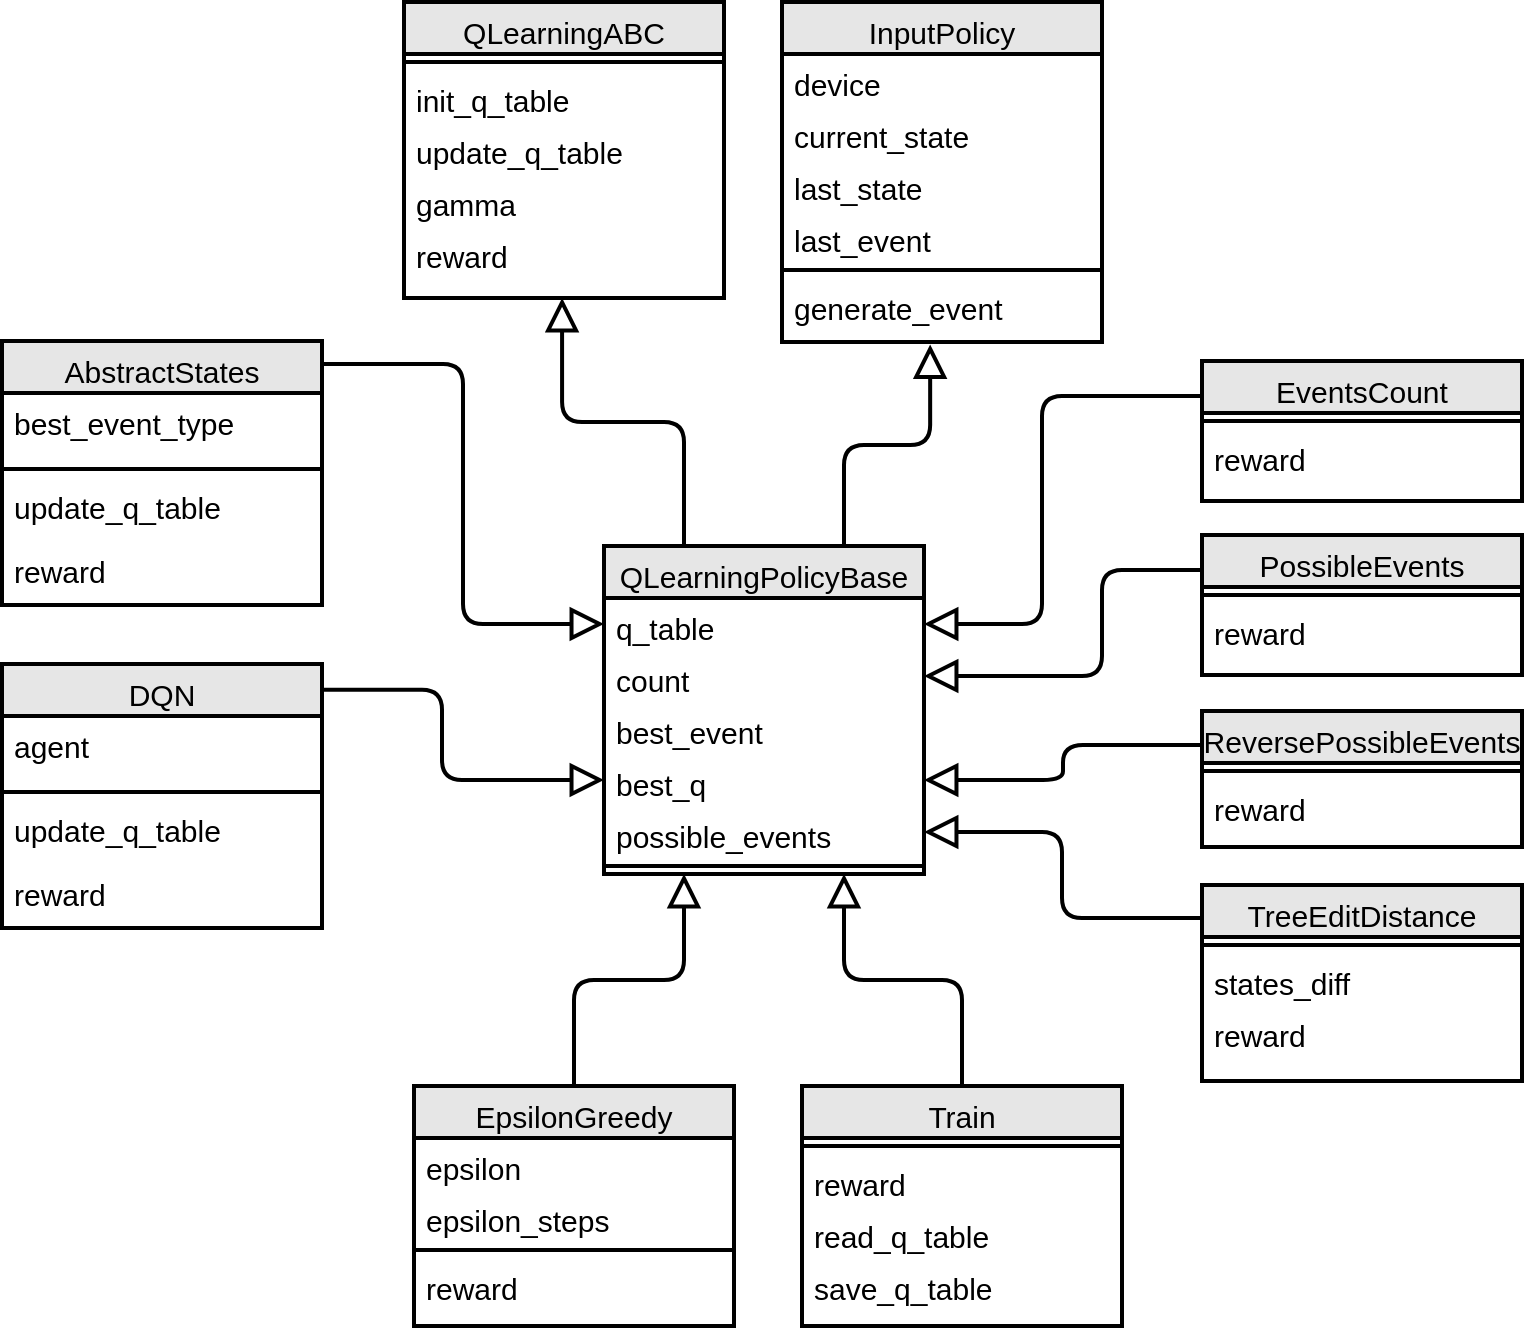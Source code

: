 <mxfile version="14.6.6" type="device"><diagram id="C5RBs43oDa-KdzZeNtuy" name="Page-1"><mxGraphModel dx="1422" dy="693" grid="1" gridSize="10" guides="1" tooltips="1" connect="1" arrows="1" fold="1" page="1" pageScale="1" pageWidth="827" pageHeight="1169" math="0" shadow="0"><root><mxCell id="WIyWlLk6GJQsqaUBKTNV-0"/><mxCell id="WIyWlLk6GJQsqaUBKTNV-1" parent="WIyWlLk6GJQsqaUBKTNV-0"/><mxCell id="zkfFHV4jXpPFQw0GAbJ--0" value="QLearningABC" style="swimlane;fontStyle=0;align=center;verticalAlign=top;childLayout=stackLayout;horizontal=1;startSize=26;horizontalStack=0;resizeParent=1;resizeLast=0;collapsible=1;marginBottom=0;rounded=0;shadow=0;strokeWidth=2;labelBackgroundColor=none;fillColor=#E6E6E6;fontSize=15;" parent="WIyWlLk6GJQsqaUBKTNV-1" vertex="1"><mxGeometry x="231" y="88" width="160" height="148" as="geometry"><mxRectangle x="230" y="140" width="160" height="26" as="alternateBounds"/></mxGeometry></mxCell><mxCell id="3G_6IJvK9NX1mlHWYGX2-11" value="" style="line;html=1;strokeWidth=2;align=left;verticalAlign=top;spacingTop=-1;spacingLeft=3;spacingRight=3;rotatable=0;labelPosition=right;points=[];portConstraint=eastwest;fontSize=15;fontStyle=0" vertex="1" parent="zkfFHV4jXpPFQw0GAbJ--0"><mxGeometry y="26" width="160" height="8" as="geometry"/></mxCell><mxCell id="z4CJ_8FZePn1y0avGQWK-139" value="init_q_table" style="text;align=left;verticalAlign=top;spacingLeft=4;spacingRight=4;overflow=hidden;rotatable=0;points=[[0,0.5],[1,0.5]];portConstraint=eastwest;strokeWidth=2;fontSize=15;fontStyle=0" parent="zkfFHV4jXpPFQw0GAbJ--0" vertex="1"><mxGeometry y="34" width="160" height="26" as="geometry"/></mxCell><mxCell id="z4CJ_8FZePn1y0avGQWK-140" value="update_q_table" style="text;align=left;verticalAlign=top;spacingLeft=4;spacingRight=4;overflow=hidden;rotatable=0;points=[[0,0.5],[1,0.5]];portConstraint=eastwest;strokeWidth=2;fontSize=15;fontStyle=0" parent="zkfFHV4jXpPFQw0GAbJ--0" vertex="1"><mxGeometry y="60" width="160" height="26" as="geometry"/></mxCell><mxCell id="z4CJ_8FZePn1y0avGQWK-141" value="gamma" style="text;align=left;verticalAlign=top;spacingLeft=4;spacingRight=4;overflow=hidden;rotatable=0;points=[[0,0.5],[1,0.5]];portConstraint=eastwest;strokeWidth=2;fontSize=15;fontStyle=0" parent="zkfFHV4jXpPFQw0GAbJ--0" vertex="1"><mxGeometry y="86" width="160" height="26" as="geometry"/></mxCell><mxCell id="z4CJ_8FZePn1y0avGQWK-142" value="reward" style="text;align=left;verticalAlign=top;spacingLeft=4;spacingRight=4;overflow=hidden;rotatable=0;points=[[0,0.5],[1,0.5]];portConstraint=eastwest;strokeWidth=2;fontSize=15;fontStyle=0" parent="zkfFHV4jXpPFQw0GAbJ--0" vertex="1"><mxGeometry y="112" width="160" height="36" as="geometry"/></mxCell><mxCell id="z4CJ_8FZePn1y0avGQWK-57" value="InputPolicy" style="swimlane;fontStyle=0;align=center;verticalAlign=top;childLayout=stackLayout;horizontal=1;startSize=26;horizontalStack=0;resizeParent=1;resizeLast=0;collapsible=1;marginBottom=0;rounded=0;shadow=0;strokeWidth=2;labelBackgroundColor=none;fillColor=#E6E6E6;fontSize=15;" parent="WIyWlLk6GJQsqaUBKTNV-1" vertex="1"><mxGeometry x="420" y="88" width="160" height="170" as="geometry"><mxRectangle x="230" y="140" width="160" height="26" as="alternateBounds"/></mxGeometry></mxCell><mxCell id="z4CJ_8FZePn1y0avGQWK-144" value="device" style="text;align=left;verticalAlign=top;spacingLeft=4;spacingRight=4;overflow=hidden;rotatable=0;points=[[0,0.5],[1,0.5]];portConstraint=eastwest;strokeWidth=2;fontSize=15;fontStyle=0" parent="z4CJ_8FZePn1y0avGQWK-57" vertex="1"><mxGeometry y="26" width="160" height="26" as="geometry"/></mxCell><mxCell id="z4CJ_8FZePn1y0avGQWK-58" value="current_state" style="text;align=left;verticalAlign=top;spacingLeft=4;spacingRight=4;overflow=hidden;rotatable=0;points=[[0,0.5],[1,0.5]];portConstraint=eastwest;strokeWidth=2;fontSize=15;fontStyle=0" parent="z4CJ_8FZePn1y0avGQWK-57" vertex="1"><mxGeometry y="52" width="160" height="26" as="geometry"/></mxCell><mxCell id="z4CJ_8FZePn1y0avGQWK-59" value="last_state" style="text;align=left;verticalAlign=top;spacingLeft=4;spacingRight=4;overflow=hidden;rotatable=0;points=[[0,0.5],[1,0.5]];portConstraint=eastwest;rounded=0;shadow=0;html=0;strokeWidth=2;fontSize=15;fontStyle=0" parent="z4CJ_8FZePn1y0avGQWK-57" vertex="1"><mxGeometry y="78" width="160" height="26" as="geometry"/></mxCell><mxCell id="z4CJ_8FZePn1y0avGQWK-60" value="last_event" style="text;align=left;verticalAlign=top;spacingLeft=4;spacingRight=4;overflow=hidden;rotatable=0;points=[[0,0.5],[1,0.5]];portConstraint=eastwest;rounded=0;shadow=0;html=0;strokeWidth=2;fontSize=15;fontStyle=0" parent="z4CJ_8FZePn1y0avGQWK-57" vertex="1"><mxGeometry y="104" width="160" height="26" as="geometry"/></mxCell><mxCell id="z4CJ_8FZePn1y0avGQWK-61" value="" style="line;html=1;strokeWidth=2;align=left;verticalAlign=top;spacingTop=-1;spacingLeft=3;spacingRight=3;rotatable=0;labelPosition=right;points=[];portConstraint=eastwest;fontSize=15;fontStyle=0" parent="z4CJ_8FZePn1y0avGQWK-57" vertex="1"><mxGeometry y="130" width="160" height="8" as="geometry"/></mxCell><mxCell id="z4CJ_8FZePn1y0avGQWK-62" value="generate_event" style="text;align=left;verticalAlign=top;spacingLeft=4;spacingRight=4;overflow=hidden;rotatable=0;points=[[0,0.5],[1,0.5]];portConstraint=eastwest;strokeWidth=2;fontSize=15;fontStyle=0" parent="z4CJ_8FZePn1y0avGQWK-57" vertex="1"><mxGeometry y="138" width="160" height="32" as="geometry"/></mxCell><mxCell id="z4CJ_8FZePn1y0avGQWK-63" value="QLearningPolicyBase" style="swimlane;fontStyle=0;align=center;verticalAlign=top;childLayout=stackLayout;horizontal=1;startSize=26;horizontalStack=0;resizeParent=1;resizeLast=0;collapsible=1;marginBottom=0;rounded=0;shadow=0;strokeWidth=2;labelBackgroundColor=none;fillColor=#E6E6E6;fontSize=15;" parent="WIyWlLk6GJQsqaUBKTNV-1" vertex="1"><mxGeometry x="331" y="360" width="160" height="164" as="geometry"><mxRectangle x="230" y="140" width="160" height="26" as="alternateBounds"/></mxGeometry></mxCell><mxCell id="z4CJ_8FZePn1y0avGQWK-64" value="q_table" style="text;align=left;verticalAlign=top;spacingLeft=4;spacingRight=4;overflow=hidden;rotatable=0;points=[[0,0.5],[1,0.5]];portConstraint=eastwest;strokeWidth=2;fontSize=15;fontStyle=0" parent="z4CJ_8FZePn1y0avGQWK-63" vertex="1"><mxGeometry y="26" width="160" height="26" as="geometry"/></mxCell><mxCell id="z4CJ_8FZePn1y0avGQWK-65" value="count" style="text;align=left;verticalAlign=top;spacingLeft=4;spacingRight=4;overflow=hidden;rotatable=0;points=[[0,0.5],[1,0.5]];portConstraint=eastwest;rounded=0;shadow=0;html=0;strokeWidth=2;fontSize=15;fontStyle=0" parent="z4CJ_8FZePn1y0avGQWK-63" vertex="1"><mxGeometry y="52" width="160" height="26" as="geometry"/></mxCell><mxCell id="z4CJ_8FZePn1y0avGQWK-66" value="best_event" style="text;align=left;verticalAlign=top;spacingLeft=4;spacingRight=4;overflow=hidden;rotatable=0;points=[[0,0.5],[1,0.5]];portConstraint=eastwest;rounded=0;shadow=0;html=0;strokeWidth=2;fontSize=15;fontStyle=0" parent="z4CJ_8FZePn1y0avGQWK-63" vertex="1"><mxGeometry y="78" width="160" height="26" as="geometry"/></mxCell><mxCell id="z4CJ_8FZePn1y0avGQWK-143" value="best_q" style="text;align=left;verticalAlign=top;spacingLeft=4;spacingRight=4;overflow=hidden;rotatable=0;points=[[0,0.5],[1,0.5]];portConstraint=eastwest;rounded=0;shadow=0;html=0;strokeWidth=2;fontSize=15;fontStyle=0" parent="z4CJ_8FZePn1y0avGQWK-63" vertex="1"><mxGeometry y="104" width="160" height="26" as="geometry"/></mxCell><mxCell id="z4CJ_8FZePn1y0avGQWK-162" value="possible_events" style="text;align=left;verticalAlign=top;spacingLeft=4;spacingRight=4;overflow=hidden;rotatable=0;points=[[0,0.5],[1,0.5]];portConstraint=eastwest;rounded=0;shadow=0;html=0;strokeWidth=2;fontSize=15;fontStyle=0" parent="z4CJ_8FZePn1y0avGQWK-63" vertex="1"><mxGeometry y="130" width="160" height="26" as="geometry"/></mxCell><mxCell id="3G_6IJvK9NX1mlHWYGX2-13" value="" style="line;html=1;strokeWidth=2;align=left;verticalAlign=top;spacingTop=-1;spacingLeft=3;spacingRight=3;rotatable=0;labelPosition=right;points=[];portConstraint=eastwest;fontSize=15;fontStyle=0" vertex="1" parent="z4CJ_8FZePn1y0avGQWK-63"><mxGeometry y="156" width="160" height="8" as="geometry"/></mxCell><mxCell id="z4CJ_8FZePn1y0avGQWK-77" value="AbstractStates" style="swimlane;fontStyle=0;align=center;verticalAlign=top;childLayout=stackLayout;horizontal=1;startSize=26;horizontalStack=0;resizeParent=1;resizeLast=0;collapsible=1;marginBottom=0;rounded=0;shadow=0;strokeWidth=2;labelBackgroundColor=none;fillColor=#E6E6E6;fontSize=15;" parent="WIyWlLk6GJQsqaUBKTNV-1" vertex="1"><mxGeometry x="30" y="257.5" width="160" height="132" as="geometry"><mxRectangle x="230" y="140" width="160" height="26" as="alternateBounds"/></mxGeometry></mxCell><mxCell id="z4CJ_8FZePn1y0avGQWK-78" value="best_event_type" style="text;align=left;verticalAlign=top;spacingLeft=4;spacingRight=4;overflow=hidden;rotatable=0;points=[[0,0.5],[1,0.5]];portConstraint=eastwest;strokeWidth=2;fontSize=15;fontStyle=0" parent="z4CJ_8FZePn1y0avGQWK-77" vertex="1"><mxGeometry y="26" width="160" height="34" as="geometry"/></mxCell><mxCell id="z4CJ_8FZePn1y0avGQWK-145" value="" style="line;html=1;strokeWidth=2;align=left;verticalAlign=top;spacingTop=-1;spacingLeft=3;spacingRight=3;rotatable=0;labelPosition=right;points=[];portConstraint=eastwest;fontSize=15;fontStyle=0" parent="z4CJ_8FZePn1y0avGQWK-77" vertex="1"><mxGeometry y="60" width="160" height="8" as="geometry"/></mxCell><mxCell id="z4CJ_8FZePn1y0avGQWK-146" value="update_q_table" style="text;align=left;verticalAlign=top;spacingLeft=4;spacingRight=4;overflow=hidden;rotatable=0;points=[[0,0.5],[1,0.5]];portConstraint=eastwest;strokeWidth=2;fontSize=15;fontStyle=0" parent="z4CJ_8FZePn1y0avGQWK-77" vertex="1"><mxGeometry y="68" width="160" height="32" as="geometry"/></mxCell><mxCell id="z4CJ_8FZePn1y0avGQWK-151" value="reward" style="text;align=left;verticalAlign=top;spacingLeft=4;spacingRight=4;overflow=hidden;rotatable=0;points=[[0,0.5],[1,0.5]];portConstraint=eastwest;strokeWidth=2;fontSize=15;fontStyle=0" parent="z4CJ_8FZePn1y0avGQWK-77" vertex="1"><mxGeometry y="100" width="160" height="32" as="geometry"/></mxCell><mxCell id="z4CJ_8FZePn1y0avGQWK-83" value="EventsCount" style="swimlane;fontStyle=0;align=center;verticalAlign=top;childLayout=stackLayout;horizontal=1;startSize=26;horizontalStack=0;resizeParent=1;resizeLast=0;collapsible=1;marginBottom=0;rounded=0;shadow=0;strokeWidth=2;labelBackgroundColor=none;fillColor=#E6E6E6;fontSize=15;" parent="WIyWlLk6GJQsqaUBKTNV-1" vertex="1"><mxGeometry x="630" y="267.5" width="160" height="70" as="geometry"><mxRectangle x="230" y="140" width="160" height="26" as="alternateBounds"/></mxGeometry></mxCell><mxCell id="3G_6IJvK9NX1mlHWYGX2-15" value="" style="line;html=1;strokeWidth=2;align=left;verticalAlign=top;spacingTop=-1;spacingLeft=3;spacingRight=3;rotatable=0;labelPosition=right;points=[];portConstraint=eastwest;fontSize=15;fontStyle=0" vertex="1" parent="z4CJ_8FZePn1y0avGQWK-83"><mxGeometry y="26" width="160" height="8" as="geometry"/></mxCell><mxCell id="z4CJ_8FZePn1y0avGQWK-88" value="reward" style="text;align=left;verticalAlign=top;spacingLeft=4;spacingRight=4;overflow=hidden;rotatable=0;points=[[0,0.5],[1,0.5]];portConstraint=eastwest;strokeWidth=2;fontSize=15;fontStyle=0" parent="z4CJ_8FZePn1y0avGQWK-83" vertex="1"><mxGeometry y="34" width="160" height="36" as="geometry"/></mxCell><mxCell id="z4CJ_8FZePn1y0avGQWK-89" value="EpsilonGreedy" style="swimlane;fontStyle=0;align=center;verticalAlign=top;childLayout=stackLayout;horizontal=1;startSize=26;horizontalStack=0;resizeParent=1;resizeLast=0;collapsible=1;marginBottom=0;rounded=0;shadow=0;strokeWidth=2;labelBackgroundColor=none;fillColor=#E6E6E6;fontSize=15;" parent="WIyWlLk6GJQsqaUBKTNV-1" vertex="1"><mxGeometry x="236" y="630" width="160" height="120" as="geometry"><mxRectangle x="230" y="140" width="160" height="26" as="alternateBounds"/></mxGeometry></mxCell><mxCell id="z4CJ_8FZePn1y0avGQWK-90" value="epsilon" style="text;align=left;verticalAlign=top;spacingLeft=4;spacingRight=4;overflow=hidden;rotatable=0;points=[[0,0.5],[1,0.5]];portConstraint=eastwest;strokeWidth=2;fontSize=15;fontStyle=0" parent="z4CJ_8FZePn1y0avGQWK-89" vertex="1"><mxGeometry y="26" width="160" height="26" as="geometry"/></mxCell><mxCell id="z4CJ_8FZePn1y0avGQWK-160" value="epsilon_steps" style="text;align=left;verticalAlign=top;spacingLeft=4;spacingRight=4;overflow=hidden;rotatable=0;points=[[0,0.5],[1,0.5]];portConstraint=eastwest;strokeWidth=2;fontSize=15;fontStyle=0" parent="z4CJ_8FZePn1y0avGQWK-89" vertex="1"><mxGeometry y="52" width="160" height="26" as="geometry"/></mxCell><mxCell id="z4CJ_8FZePn1y0avGQWK-93" value="" style="line;html=1;strokeWidth=2;align=left;verticalAlign=top;spacingTop=-1;spacingLeft=3;spacingRight=3;rotatable=0;labelPosition=right;points=[];portConstraint=eastwest;fontSize=15;fontStyle=0" parent="z4CJ_8FZePn1y0avGQWK-89" vertex="1"><mxGeometry y="78" width="160" height="8" as="geometry"/></mxCell><mxCell id="z4CJ_8FZePn1y0avGQWK-94" value="reward" style="text;align=left;verticalAlign=top;spacingLeft=4;spacingRight=4;overflow=hidden;rotatable=0;points=[[0,0.5],[1,0.5]];portConstraint=eastwest;strokeWidth=2;fontSize=15;fontStyle=0" parent="z4CJ_8FZePn1y0avGQWK-89" vertex="1"><mxGeometry y="86" width="160" height="34" as="geometry"/></mxCell><mxCell id="z4CJ_8FZePn1y0avGQWK-95" value="TreeEditDistance" style="swimlane;fontStyle=0;align=center;verticalAlign=top;childLayout=stackLayout;horizontal=1;startSize=26;horizontalStack=0;resizeParent=1;resizeLast=0;collapsible=1;marginBottom=0;rounded=0;shadow=0;strokeWidth=2;labelBackgroundColor=none;fillColor=#E6E6E6;fontSize=15;" parent="WIyWlLk6GJQsqaUBKTNV-1" vertex="1"><mxGeometry x="630" y="529.5" width="160" height="98" as="geometry"><mxRectangle x="230" y="140" width="160" height="26" as="alternateBounds"/></mxGeometry></mxCell><mxCell id="3G_6IJvK9NX1mlHWYGX2-18" value="" style="line;html=1;strokeWidth=2;align=left;verticalAlign=top;spacingTop=-1;spacingLeft=3;spacingRight=3;rotatable=0;labelPosition=right;points=[];portConstraint=eastwest;fontSize=15;fontStyle=0" vertex="1" parent="z4CJ_8FZePn1y0avGQWK-95"><mxGeometry y="26" width="160" height="8" as="geometry"/></mxCell><mxCell id="z4CJ_8FZePn1y0avGQWK-100" value="states_diff" style="text;align=left;verticalAlign=top;spacingLeft=4;spacingRight=4;overflow=hidden;rotatable=0;points=[[0,0.5],[1,0.5]];portConstraint=eastwest;strokeWidth=2;fontSize=15;fontStyle=0" parent="z4CJ_8FZePn1y0avGQWK-95" vertex="1"><mxGeometry y="34" width="160" height="26" as="geometry"/></mxCell><mxCell id="z4CJ_8FZePn1y0avGQWK-161" value="reward" style="text;align=left;verticalAlign=top;spacingLeft=4;spacingRight=4;overflow=hidden;rotatable=0;points=[[0,0.5],[1,0.5]];portConstraint=eastwest;strokeWidth=2;fontSize=15;fontStyle=0" parent="z4CJ_8FZePn1y0avGQWK-95" vertex="1"><mxGeometry y="60" width="160" height="38" as="geometry"/></mxCell><mxCell id="z4CJ_8FZePn1y0avGQWK-101" value="PossibleEvents" style="swimlane;fontStyle=0;align=center;verticalAlign=top;childLayout=stackLayout;horizontal=1;startSize=26;horizontalStack=0;resizeParent=1;resizeLast=0;collapsible=1;marginBottom=0;rounded=0;shadow=0;strokeWidth=2;labelBackgroundColor=none;fillColor=#E6E6E6;fontSize=15;" parent="WIyWlLk6GJQsqaUBKTNV-1" vertex="1"><mxGeometry x="630" y="354.5" width="160" height="70" as="geometry"><mxRectangle x="230" y="140" width="160" height="26" as="alternateBounds"/></mxGeometry></mxCell><mxCell id="3G_6IJvK9NX1mlHWYGX2-16" value="" style="line;html=1;strokeWidth=2;align=left;verticalAlign=top;spacingTop=-1;spacingLeft=3;spacingRight=3;rotatable=0;labelPosition=right;points=[];portConstraint=eastwest;fontSize=15;fontStyle=0" vertex="1" parent="z4CJ_8FZePn1y0avGQWK-101"><mxGeometry y="26" width="160" height="8" as="geometry"/></mxCell><mxCell id="z4CJ_8FZePn1y0avGQWK-102" value="reward" style="text;align=left;verticalAlign=top;spacingLeft=4;spacingRight=4;overflow=hidden;rotatable=0;points=[[0,0.5],[1,0.5]];portConstraint=eastwest;strokeWidth=2;fontSize=15;fontStyle=0" parent="z4CJ_8FZePn1y0avGQWK-101" vertex="1"><mxGeometry y="34" width="160" height="36" as="geometry"/></mxCell><mxCell id="z4CJ_8FZePn1y0avGQWK-107" value="ReversePossibleEvents" style="swimlane;fontStyle=0;align=center;verticalAlign=top;childLayout=stackLayout;horizontal=1;startSize=26;horizontalStack=0;resizeParent=1;resizeLast=0;collapsible=1;marginBottom=0;rounded=0;shadow=0;strokeWidth=2;labelBackgroundColor=none;fillColor=#E6E6E6;fontSize=15;" parent="WIyWlLk6GJQsqaUBKTNV-1" vertex="1"><mxGeometry x="630" y="442.5" width="160" height="68" as="geometry"><mxRectangle x="230" y="140" width="160" height="26" as="alternateBounds"/></mxGeometry></mxCell><mxCell id="3G_6IJvK9NX1mlHWYGX2-17" value="" style="line;html=1;strokeWidth=2;align=left;verticalAlign=top;spacingTop=-1;spacingLeft=3;spacingRight=3;rotatable=0;labelPosition=right;points=[];portConstraint=eastwest;fontSize=15;fontStyle=0" vertex="1" parent="z4CJ_8FZePn1y0avGQWK-107"><mxGeometry y="26" width="160" height="8" as="geometry"/></mxCell><mxCell id="z4CJ_8FZePn1y0avGQWK-108" value="reward" style="text;align=left;verticalAlign=top;spacingLeft=4;spacingRight=4;overflow=hidden;rotatable=0;points=[[0,0.5],[1,0.5]];portConstraint=eastwest;strokeWidth=2;fontSize=15;fontStyle=0" parent="z4CJ_8FZePn1y0avGQWK-107" vertex="1"><mxGeometry y="34" width="160" height="34" as="geometry"/></mxCell><mxCell id="z4CJ_8FZePn1y0avGQWK-113" value="Train&#10;" style="swimlane;fontStyle=0;align=center;verticalAlign=top;childLayout=stackLayout;horizontal=1;startSize=26;horizontalStack=0;resizeParent=1;resizeLast=0;collapsible=1;marginBottom=0;rounded=0;shadow=0;strokeWidth=2;labelBackgroundColor=none;fillColor=#E6E6E6;fontSize=15;" parent="WIyWlLk6GJQsqaUBKTNV-1" vertex="1"><mxGeometry x="430" y="630" width="160" height="120" as="geometry"><mxRectangle x="230" y="140" width="160" height="26" as="alternateBounds"/></mxGeometry></mxCell><mxCell id="3G_6IJvK9NX1mlHWYGX2-14" value="" style="line;html=1;strokeWidth=2;align=left;verticalAlign=top;spacingTop=-1;spacingLeft=3;spacingRight=3;rotatable=0;labelPosition=right;points=[];portConstraint=eastwest;fontSize=15;fontStyle=0" vertex="1" parent="z4CJ_8FZePn1y0avGQWK-113"><mxGeometry y="26" width="160" height="8" as="geometry"/></mxCell><mxCell id="z4CJ_8FZePn1y0avGQWK-164" value="reward" style="text;align=left;verticalAlign=top;spacingLeft=4;spacingRight=4;overflow=hidden;rotatable=0;points=[[0,0.5],[1,0.5]];portConstraint=eastwest;strokeWidth=2;fontSize=15;fontStyle=0" parent="z4CJ_8FZePn1y0avGQWK-113" vertex="1"><mxGeometry y="34" width="160" height="26" as="geometry"/></mxCell><mxCell id="z4CJ_8FZePn1y0avGQWK-163" value="read_q_table" style="text;align=left;verticalAlign=top;spacingLeft=4;spacingRight=4;overflow=hidden;rotatable=0;points=[[0,0.5],[1,0.5]];portConstraint=eastwest;strokeWidth=2;fontSize=15;fontStyle=0" parent="z4CJ_8FZePn1y0avGQWK-113" vertex="1"><mxGeometry y="60" width="160" height="26" as="geometry"/></mxCell><mxCell id="z4CJ_8FZePn1y0avGQWK-118" value="save_q_table" style="text;align=left;verticalAlign=top;spacingLeft=4;spacingRight=4;overflow=hidden;rotatable=0;points=[[0,0.5],[1,0.5]];portConstraint=eastwest;strokeWidth=2;fontSize=15;fontStyle=0" parent="z4CJ_8FZePn1y0avGQWK-113" vertex="1"><mxGeometry y="86" width="160" height="34" as="geometry"/></mxCell><mxCell id="3G_6IJvK9NX1mlHWYGX2-0" value="" style="edgeStyle=elbowEdgeStyle;elbow=vertical;endArrow=block;html=1;fontColor=#000000;endSize=12;strokeColor=#000000;strokeWidth=2;exitX=0.25;exitY=0;exitDx=0;exitDy=0;entryX=0.494;entryY=1;entryDx=0;entryDy=0;entryPerimeter=0;endFill=0;fontSize=15;fontStyle=0;verticalAlign=top;" edge="1" parent="WIyWlLk6GJQsqaUBKTNV-1" source="z4CJ_8FZePn1y0avGQWK-63" target="z4CJ_8FZePn1y0avGQWK-142"><mxGeometry width="50" height="50" relative="1" as="geometry"><mxPoint x="390" y="450" as="sourcePoint"/><mxPoint x="320" y="270" as="targetPoint"/></mxGeometry></mxCell><mxCell id="3G_6IJvK9NX1mlHWYGX2-1" value="" style="edgeStyle=elbowEdgeStyle;elbow=vertical;endArrow=block;html=1;fontColor=#000000;endSize=12;strokeColor=#000000;strokeWidth=2;exitX=0.75;exitY=0;exitDx=0;exitDy=0;entryX=0.463;entryY=1.038;entryDx=0;entryDy=0;entryPerimeter=0;endFill=0;fontSize=15;fontStyle=0;verticalAlign=top;" edge="1" parent="WIyWlLk6GJQsqaUBKTNV-1" source="z4CJ_8FZePn1y0avGQWK-63" target="z4CJ_8FZePn1y0avGQWK-62"><mxGeometry width="50" height="50" relative="1" as="geometry"><mxPoint x="381" y="370" as="sourcePoint"/><mxPoint x="320.04" y="260" as="targetPoint"/></mxGeometry></mxCell><mxCell id="z4CJ_8FZePn1y0avGQWK-153" value="DQN" style="swimlane;fontStyle=0;align=center;verticalAlign=top;childLayout=stackLayout;horizontal=1;startSize=26;horizontalStack=0;resizeParent=1;resizeLast=0;collapsible=1;marginBottom=0;rounded=0;shadow=0;strokeWidth=2;labelBackgroundColor=none;fillColor=#E6E6E6;fontSize=15;" parent="WIyWlLk6GJQsqaUBKTNV-1" vertex="1"><mxGeometry x="30" y="419" width="160" height="132" as="geometry"><mxRectangle x="230" y="140" width="160" height="26" as="alternateBounds"/></mxGeometry></mxCell><mxCell id="z4CJ_8FZePn1y0avGQWK-154" value="agent" style="text;align=left;verticalAlign=top;spacingLeft=4;spacingRight=4;overflow=hidden;rotatable=0;points=[[0,0.5],[1,0.5]];portConstraint=eastwest;strokeWidth=2;fontSize=15;fontStyle=0" parent="z4CJ_8FZePn1y0avGQWK-153" vertex="1"><mxGeometry y="26" width="160" height="34" as="geometry"/></mxCell><mxCell id="z4CJ_8FZePn1y0avGQWK-155" value="" style="line;html=1;strokeWidth=2;align=left;verticalAlign=top;spacingTop=-1;spacingLeft=3;spacingRight=3;rotatable=0;labelPosition=right;points=[];portConstraint=eastwest;fontSize=15;fontStyle=0" parent="z4CJ_8FZePn1y0avGQWK-153" vertex="1"><mxGeometry y="60" width="160" height="8" as="geometry"/></mxCell><mxCell id="z4CJ_8FZePn1y0avGQWK-156" value="update_q_table" style="text;align=left;verticalAlign=top;spacingLeft=4;spacingRight=4;overflow=hidden;rotatable=0;points=[[0,0.5],[1,0.5]];portConstraint=eastwest;strokeWidth=2;fontSize=15;fontStyle=0" parent="z4CJ_8FZePn1y0avGQWK-153" vertex="1"><mxGeometry y="68" width="160" height="32" as="geometry"/></mxCell><mxCell id="z4CJ_8FZePn1y0avGQWK-157" value="reward" style="text;align=left;verticalAlign=top;spacingLeft=4;spacingRight=4;overflow=hidden;rotatable=0;points=[[0,0.5],[1,0.5]];portConstraint=eastwest;strokeWidth=2;fontSize=15;fontStyle=0" parent="z4CJ_8FZePn1y0avGQWK-153" vertex="1"><mxGeometry y="100" width="160" height="32" as="geometry"/></mxCell><mxCell id="3G_6IJvK9NX1mlHWYGX2-3" value="" style="edgeStyle=elbowEdgeStyle;elbow=horizontal;endArrow=block;html=1;fontColor=#000000;endSize=12;strokeColor=#000000;strokeWidth=2;entryX=0;entryY=0.5;entryDx=0;entryDy=0;endFill=0;exitX=1;exitY=0.087;exitDx=0;exitDy=0;exitPerimeter=0;fontSize=15;fontStyle=0;verticalAlign=top;" edge="1" parent="WIyWlLk6GJQsqaUBKTNV-1" source="z4CJ_8FZePn1y0avGQWK-77" target="z4CJ_8FZePn1y0avGQWK-64"><mxGeometry width="50" height="50" relative="1" as="geometry"><mxPoint x="230" y="324" as="sourcePoint"/><mxPoint x="440" y="400" as="targetPoint"/><Array as="points"/></mxGeometry></mxCell><mxCell id="3G_6IJvK9NX1mlHWYGX2-4" value="" style="edgeStyle=elbowEdgeStyle;elbow=horizontal;endArrow=block;html=1;fontColor=#000000;endSize=12;strokeColor=#000000;strokeWidth=2;exitX=1;exitY=0.098;exitDx=0;exitDy=0;entryX=0;entryY=0.5;entryDx=0;entryDy=0;endFill=0;exitPerimeter=0;fontSize=15;fontStyle=0;verticalAlign=top;" edge="1" parent="WIyWlLk6GJQsqaUBKTNV-1" source="z4CJ_8FZePn1y0avGQWK-153" target="z4CJ_8FZePn1y0avGQWK-143"><mxGeometry width="50" height="50" relative="1" as="geometry"><mxPoint x="200" y="351.5" as="sourcePoint"/><mxPoint x="341" y="435" as="targetPoint"/><Array as="points"><mxPoint x="250" y="460"/></Array></mxGeometry></mxCell><mxCell id="3G_6IJvK9NX1mlHWYGX2-5" value="" style="edgeStyle=elbowEdgeStyle;elbow=horizontal;endArrow=block;html=1;fontColor=#000000;endSize=12;strokeColor=#000000;strokeWidth=2;exitX=0;exitY=0.25;exitDx=0;exitDy=0;endFill=0;entryX=1;entryY=0.5;entryDx=0;entryDy=0;fontSize=15;fontStyle=0;verticalAlign=top;" edge="1" parent="WIyWlLk6GJQsqaUBKTNV-1" source="z4CJ_8FZePn1y0avGQWK-83" target="z4CJ_8FZePn1y0avGQWK-64"><mxGeometry width="50" height="50" relative="1" as="geometry"><mxPoint x="210" y="361.5" as="sourcePoint"/><mxPoint x="540" y="410" as="targetPoint"/><Array as="points"><mxPoint x="550" y="340"/></Array></mxGeometry></mxCell><mxCell id="3G_6IJvK9NX1mlHWYGX2-6" value="" style="edgeStyle=elbowEdgeStyle;elbow=horizontal;endArrow=block;html=1;fontColor=#000000;endSize=12;strokeColor=#000000;strokeWidth=2;exitX=0;exitY=0.25;exitDx=0;exitDy=0;entryX=1;entryY=0.5;entryDx=0;entryDy=0;endFill=0;fontSize=15;fontStyle=0;verticalAlign=top;" edge="1" parent="WIyWlLk6GJQsqaUBKTNV-1" source="z4CJ_8FZePn1y0avGQWK-101" target="z4CJ_8FZePn1y0avGQWK-65"><mxGeometry width="50" height="50" relative="1" as="geometry"><mxPoint x="220" y="371.5" as="sourcePoint"/><mxPoint x="361" y="455" as="targetPoint"/><Array as="points"><mxPoint x="580" y="390"/></Array></mxGeometry></mxCell><mxCell id="3G_6IJvK9NX1mlHWYGX2-7" value="" style="edgeStyle=elbowEdgeStyle;elbow=horizontal;endArrow=block;html=1;fontColor=#000000;endSize=12;strokeColor=#000000;strokeWidth=2;exitX=0;exitY=0.25;exitDx=0;exitDy=0;entryX=1;entryY=0.5;entryDx=0;entryDy=0;endFill=0;fontSize=15;fontStyle=0;verticalAlign=top;" edge="1" parent="WIyWlLk6GJQsqaUBKTNV-1" source="z4CJ_8FZePn1y0avGQWK-107" target="z4CJ_8FZePn1y0avGQWK-143"><mxGeometry width="50" height="50" relative="1" as="geometry"><mxPoint x="230" y="381.5" as="sourcePoint"/><mxPoint x="371" y="465" as="targetPoint"/></mxGeometry></mxCell><mxCell id="3G_6IJvK9NX1mlHWYGX2-8" value="" style="edgeStyle=elbowEdgeStyle;elbow=horizontal;endArrow=block;html=1;fontColor=#000000;endSize=12;strokeColor=#000000;strokeWidth=2;exitX=-0.006;exitY=0.169;exitDx=0;exitDy=0;entryX=1;entryY=0.5;entryDx=0;entryDy=0;endFill=0;exitPerimeter=0;fontSize=15;fontStyle=0;verticalAlign=top;" edge="1" parent="WIyWlLk6GJQsqaUBKTNV-1" source="z4CJ_8FZePn1y0avGQWK-95" target="z4CJ_8FZePn1y0avGQWK-162"><mxGeometry width="50" height="50" relative="1" as="geometry"><mxPoint x="240" y="391.5" as="sourcePoint"/><mxPoint x="381" y="475" as="targetPoint"/></mxGeometry></mxCell><mxCell id="3G_6IJvK9NX1mlHWYGX2-9" value="" style="edgeStyle=elbowEdgeStyle;elbow=vertical;endArrow=block;html=1;fontColor=#000000;endSize=12;strokeColor=#000000;strokeWidth=2;exitX=0.5;exitY=0;exitDx=0;exitDy=0;entryX=0.25;entryY=1;entryDx=0;entryDy=0;endFill=0;fontSize=15;fontStyle=0;verticalAlign=top;" edge="1" parent="WIyWlLk6GJQsqaUBKTNV-1" source="z4CJ_8FZePn1y0avGQWK-89" target="z4CJ_8FZePn1y0avGQWK-63"><mxGeometry width="50" height="50" relative="1" as="geometry"><mxPoint x="381" y="370" as="sourcePoint"/><mxPoint x="320.04" y="228" as="targetPoint"/></mxGeometry></mxCell><mxCell id="3G_6IJvK9NX1mlHWYGX2-10" value="" style="edgeStyle=elbowEdgeStyle;elbow=vertical;endArrow=block;html=1;fontColor=#000000;endSize=12;strokeColor=#000000;strokeWidth=2;exitX=0.5;exitY=0;exitDx=0;exitDy=0;entryX=0.75;entryY=1;entryDx=0;entryDy=0;endFill=0;fontSize=15;fontStyle=0;verticalAlign=top;" edge="1" parent="WIyWlLk6GJQsqaUBKTNV-1" source="z4CJ_8FZePn1y0avGQWK-113" target="z4CJ_8FZePn1y0avGQWK-63"><mxGeometry width="50" height="50" relative="1" as="geometry"><mxPoint x="391" y="380" as="sourcePoint"/><mxPoint x="330.04" y="238" as="targetPoint"/></mxGeometry></mxCell></root></mxGraphModel></diagram></mxfile>
